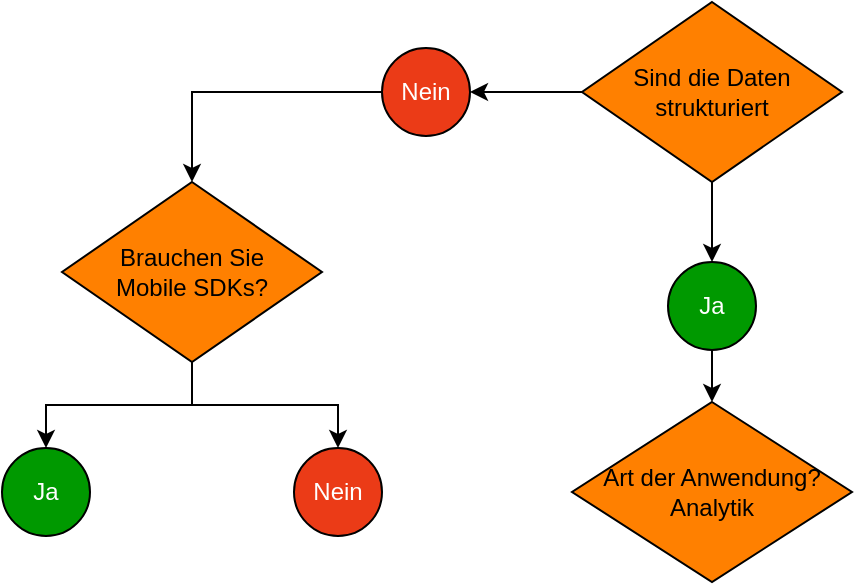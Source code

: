 <mxfile version="13.8.5" type="github">
  <diagram id="0jzu83yzt9LRqhIuGKfN" name="Page-1">
    <mxGraphModel dx="1422" dy="762" grid="1" gridSize="10" guides="1" tooltips="1" connect="1" arrows="1" fold="1" page="1" pageScale="1" pageWidth="827" pageHeight="1169" math="0" shadow="0">
      <root>
        <mxCell id="0" />
        <mxCell id="1" parent="0" />
        <mxCell id="A8WNq-k4kn0p34Sj4owe-3" style="edgeStyle=orthogonalEdgeStyle;rounded=0;orthogonalLoop=1;jettySize=auto;html=1;exitX=0.5;exitY=1;exitDx=0;exitDy=0;entryX=0.5;entryY=0;entryDx=0;entryDy=0;" edge="1" parent="1" source="A8WNq-k4kn0p34Sj4owe-1" target="A8WNq-k4kn0p34Sj4owe-2">
          <mxGeometry relative="1" as="geometry" />
        </mxCell>
        <mxCell id="A8WNq-k4kn0p34Sj4owe-8" style="edgeStyle=orthogonalEdgeStyle;rounded=0;orthogonalLoop=1;jettySize=auto;html=1;entryX=1;entryY=0.5;entryDx=0;entryDy=0;" edge="1" parent="1" source="A8WNq-k4kn0p34Sj4owe-1" target="A8WNq-k4kn0p34Sj4owe-7">
          <mxGeometry relative="1" as="geometry" />
        </mxCell>
        <mxCell id="A8WNq-k4kn0p34Sj4owe-1" value="Sind die Daten &lt;br&gt;strukturiert" style="rhombus;whiteSpace=wrap;html=1;fillColor=#FF8000;" vertex="1" parent="1">
          <mxGeometry x="310" y="10" width="130" height="90" as="geometry" />
        </mxCell>
        <mxCell id="A8WNq-k4kn0p34Sj4owe-6" value="" style="edgeStyle=orthogonalEdgeStyle;rounded=0;orthogonalLoop=1;jettySize=auto;html=1;" edge="1" parent="1" source="A8WNq-k4kn0p34Sj4owe-2" target="A8WNq-k4kn0p34Sj4owe-4">
          <mxGeometry relative="1" as="geometry" />
        </mxCell>
        <mxCell id="A8WNq-k4kn0p34Sj4owe-2" value="&lt;font color=&quot;#ffffff&quot;&gt;Ja&lt;/font&gt;" style="ellipse;whiteSpace=wrap;html=1;aspect=fixed;fillColor=#009900;" vertex="1" parent="1">
          <mxGeometry x="353" y="140" width="44" height="44" as="geometry" />
        </mxCell>
        <mxCell id="A8WNq-k4kn0p34Sj4owe-4" value="Art der Anwendung?&lt;br&gt;Analytik" style="rhombus;whiteSpace=wrap;html=1;fillColor=#FF8000;" vertex="1" parent="1">
          <mxGeometry x="305" y="210" width="140" height="90" as="geometry" />
        </mxCell>
        <mxCell id="A8WNq-k4kn0p34Sj4owe-10" style="edgeStyle=orthogonalEdgeStyle;rounded=0;orthogonalLoop=1;jettySize=auto;html=1;entryX=0.5;entryY=0;entryDx=0;entryDy=0;" edge="1" parent="1" source="A8WNq-k4kn0p34Sj4owe-7" target="A8WNq-k4kn0p34Sj4owe-9">
          <mxGeometry relative="1" as="geometry" />
        </mxCell>
        <mxCell id="A8WNq-k4kn0p34Sj4owe-7" value="&lt;font color=&quot;#ffffff&quot;&gt;Nein&lt;/font&gt;" style="ellipse;whiteSpace=wrap;html=1;aspect=fixed;fillColor=#EB3B17;" vertex="1" parent="1">
          <mxGeometry x="210" y="33" width="44" height="44" as="geometry" />
        </mxCell>
        <mxCell id="A8WNq-k4kn0p34Sj4owe-13" style="edgeStyle=orthogonalEdgeStyle;rounded=0;orthogonalLoop=1;jettySize=auto;html=1;" edge="1" parent="1" source="A8WNq-k4kn0p34Sj4owe-9" target="A8WNq-k4kn0p34Sj4owe-12">
          <mxGeometry relative="1" as="geometry" />
        </mxCell>
        <mxCell id="A8WNq-k4kn0p34Sj4owe-14" style="edgeStyle=orthogonalEdgeStyle;rounded=0;orthogonalLoop=1;jettySize=auto;html=1;" edge="1" parent="1" source="A8WNq-k4kn0p34Sj4owe-9" target="A8WNq-k4kn0p34Sj4owe-11">
          <mxGeometry relative="1" as="geometry" />
        </mxCell>
        <mxCell id="A8WNq-k4kn0p34Sj4owe-9" value="Brauchen Sie &lt;br&gt;Mobile SDKs?" style="rhombus;whiteSpace=wrap;html=1;fillColor=#FF8000;" vertex="1" parent="1">
          <mxGeometry x="50" y="100" width="130" height="90" as="geometry" />
        </mxCell>
        <mxCell id="A8WNq-k4kn0p34Sj4owe-11" value="&lt;font color=&quot;#ffffff&quot;&gt;Ja&lt;/font&gt;" style="ellipse;whiteSpace=wrap;html=1;aspect=fixed;fillColor=#009900;" vertex="1" parent="1">
          <mxGeometry x="20" y="233" width="44" height="44" as="geometry" />
        </mxCell>
        <mxCell id="A8WNq-k4kn0p34Sj4owe-12" value="&lt;font color=&quot;#ffffff&quot;&gt;Nein&lt;/font&gt;" style="ellipse;whiteSpace=wrap;html=1;aspect=fixed;fillColor=#EB3B17;" vertex="1" parent="1">
          <mxGeometry x="166" y="233" width="44" height="44" as="geometry" />
        </mxCell>
      </root>
    </mxGraphModel>
  </diagram>
</mxfile>
